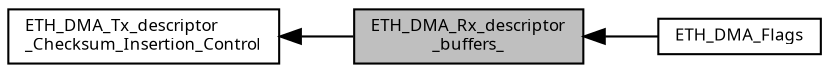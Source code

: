 digraph "ETH_DMA_Rx_descriptor_buffers_"
{
  edge [fontname="Sans",fontsize="8",labelfontname="Sans",labelfontsize="8"];
  node [fontname="Sans",fontsize="8",shape=record];
  rankdir=LR;
  Node1 [label="ETH_DMA_Tx_descriptor\l_Checksum_Insertion_Control",height=0.2,width=0.4,color="black", fillcolor="white", style="filled",URL="$group___e_t_h___d_m_a___tx__descriptor___checksum___insertion___control.html"];
  Node2 [label="ETH_DMA_Flags",height=0.2,width=0.4,color="black", fillcolor="white", style="filled",URL="$group___e_t_h___d_m_a___flags.html"];
  Node0 [label="ETH_DMA_Rx_descriptor\l_buffers_",height=0.2,width=0.4,color="black", fillcolor="grey75", style="filled", fontcolor="black"];
  Node1->Node0 [shape=plaintext, dir="back", style="solid"];
  Node0->Node2 [shape=plaintext, dir="back", style="solid"];
}
